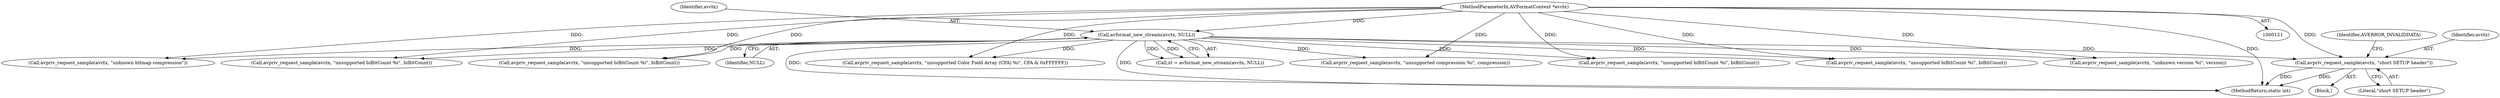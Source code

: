 digraph "0_FFmpeg_7e80b63ecd259d69d383623e75b318bf2bd491f6@pointer" {
"1000334" [label="(Call,avpriv_request_sample(avctx, \"short SETUP header\"))"];
"1000144" [label="(Call,avformat_new_stream(avctx, NULL))"];
"1000122" [label="(MethodParameterIn,AVFormatContext *avctx)"];
"1000303" [label="(Call,avpriv_request_sample(avctx, \"unknown bitmap compression\"))"];
"1000333" [label="(Block,)"];
"1000271" [label="(Call,avpriv_request_sample(avctx, \"unsupported biBitCount %i\", biBitCount))"];
"1000144" [label="(Call,avformat_new_stream(avctx, NULL))"];
"1000537" [label="(Call,avpriv_request_sample(avctx, \"unsupported biBitCount %i\", biBitCount))"];
"1000625" [label="(Call,avpriv_request_sample(avctx, \"unsupported Color Field Array (CFA) %i\", CFA & 0xFFFFFF))"];
"1000635" [label="(Call,avpriv_request_sample(avctx, \"unsupported compression %i\", compression))"];
"1000142" [label="(Call,st = avformat_new_stream(avctx, NULL))"];
"1000122" [label="(MethodParameterIn,AVFormatContext *avctx)"];
"1000582" [label="(Call,avpriv_request_sample(avctx, \"unsupported biBitCount %i\", biBitCount))"];
"1000617" [label="(Call,avpriv_request_sample(avctx, \"unsupported biBitCount %i\", biBitCount))"];
"1000338" [label="(Identifier,AVERROR_INVALIDDATA)"];
"1000335" [label="(Identifier,avctx)"];
"1000146" [label="(Identifier,NULL)"];
"1000145" [label="(Identifier,avctx)"];
"1000774" [label="(MethodReturn,static int)"];
"1000190" [label="(Call,avpriv_request_sample(avctx, \"unknown version %i\", version))"];
"1000334" [label="(Call,avpriv_request_sample(avctx, \"short SETUP header\"))"];
"1000336" [label="(Literal,\"short SETUP header\")"];
"1000334" -> "1000333"  [label="AST: "];
"1000334" -> "1000336"  [label="CFG: "];
"1000335" -> "1000334"  [label="AST: "];
"1000336" -> "1000334"  [label="AST: "];
"1000338" -> "1000334"  [label="CFG: "];
"1000334" -> "1000774"  [label="DDG: "];
"1000334" -> "1000774"  [label="DDG: "];
"1000144" -> "1000334"  [label="DDG: "];
"1000122" -> "1000334"  [label="DDG: "];
"1000144" -> "1000142"  [label="AST: "];
"1000144" -> "1000146"  [label="CFG: "];
"1000145" -> "1000144"  [label="AST: "];
"1000146" -> "1000144"  [label="AST: "];
"1000142" -> "1000144"  [label="CFG: "];
"1000144" -> "1000774"  [label="DDG: "];
"1000144" -> "1000774"  [label="DDG: "];
"1000144" -> "1000142"  [label="DDG: "];
"1000144" -> "1000142"  [label="DDG: "];
"1000122" -> "1000144"  [label="DDG: "];
"1000144" -> "1000190"  [label="DDG: "];
"1000144" -> "1000271"  [label="DDG: "];
"1000144" -> "1000303"  [label="DDG: "];
"1000144" -> "1000537"  [label="DDG: "];
"1000144" -> "1000582"  [label="DDG: "];
"1000144" -> "1000617"  [label="DDG: "];
"1000144" -> "1000625"  [label="DDG: "];
"1000144" -> "1000635"  [label="DDG: "];
"1000122" -> "1000121"  [label="AST: "];
"1000122" -> "1000774"  [label="DDG: "];
"1000122" -> "1000190"  [label="DDG: "];
"1000122" -> "1000271"  [label="DDG: "];
"1000122" -> "1000303"  [label="DDG: "];
"1000122" -> "1000537"  [label="DDG: "];
"1000122" -> "1000582"  [label="DDG: "];
"1000122" -> "1000617"  [label="DDG: "];
"1000122" -> "1000625"  [label="DDG: "];
"1000122" -> "1000635"  [label="DDG: "];
}
